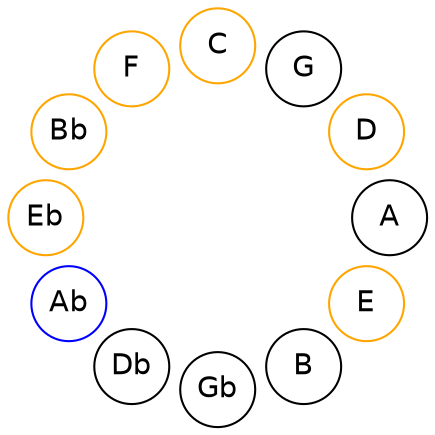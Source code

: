 
graph {

layout = circo;
mindist = .1

node [shape = circle, fontname = Helvetica, margin = 0]
edge [style=invis]

subgraph 1 {
	E -- B -- Gb -- Db -- Ab -- Eb -- Bb -- F -- C -- G -- D -- A -- E
}

E [color=orange];
Ab [color=blue];
Eb [color=orange];
Bb [color=orange];
F [color=orange];
C [color=orange];
D [color=orange];
}
